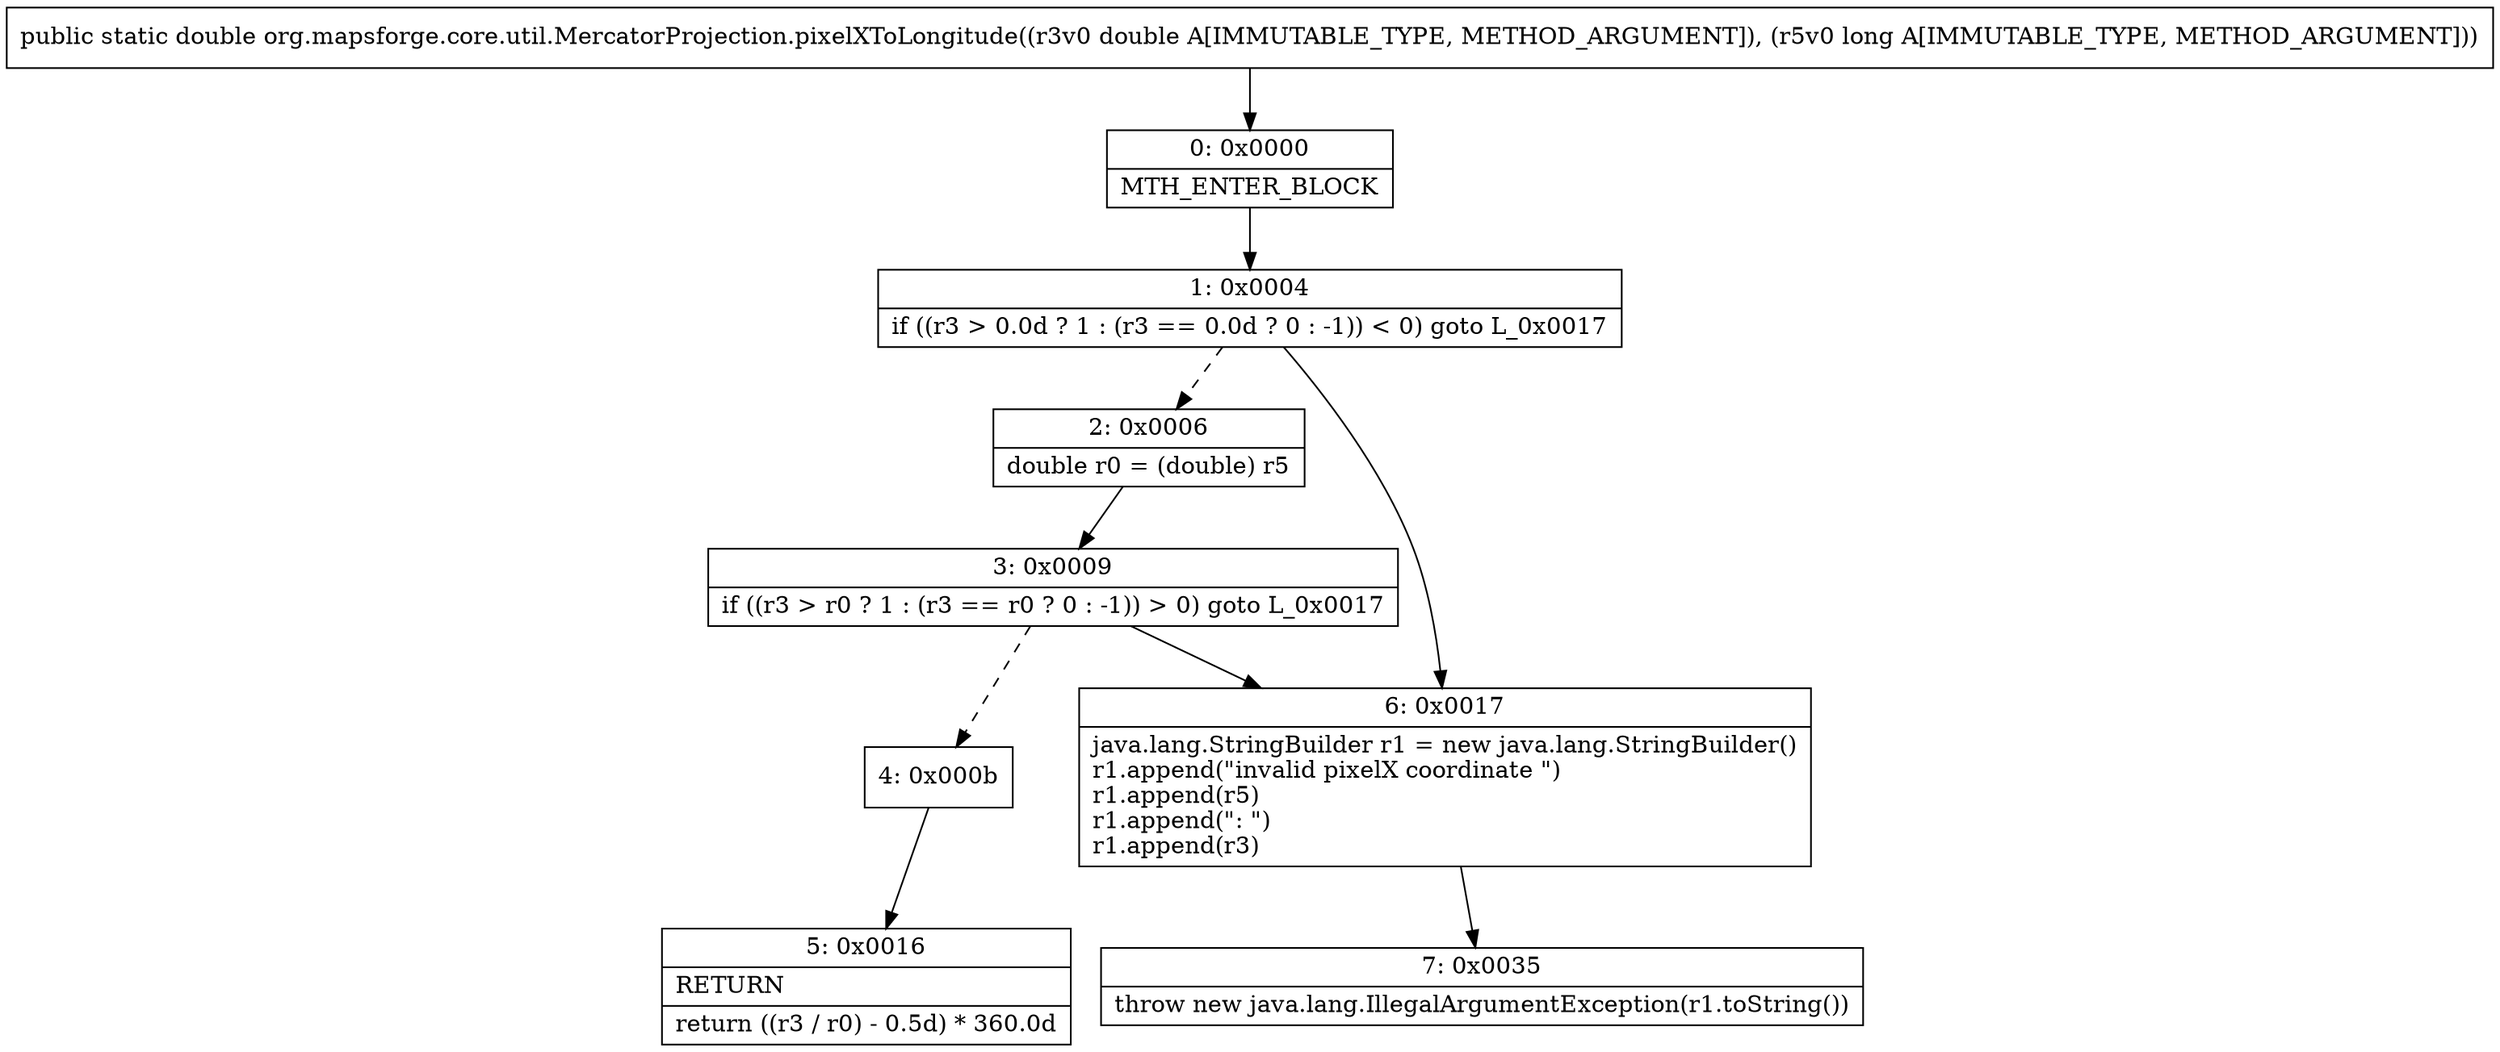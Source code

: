 digraph "CFG fororg.mapsforge.core.util.MercatorProjection.pixelXToLongitude(DJ)D" {
Node_0 [shape=record,label="{0\:\ 0x0000|MTH_ENTER_BLOCK\l}"];
Node_1 [shape=record,label="{1\:\ 0x0004|if ((r3 \> 0.0d ? 1 : (r3 == 0.0d ? 0 : \-1)) \< 0) goto L_0x0017\l}"];
Node_2 [shape=record,label="{2\:\ 0x0006|double r0 = (double) r5\l}"];
Node_3 [shape=record,label="{3\:\ 0x0009|if ((r3 \> r0 ? 1 : (r3 == r0 ? 0 : \-1)) \> 0) goto L_0x0017\l}"];
Node_4 [shape=record,label="{4\:\ 0x000b}"];
Node_5 [shape=record,label="{5\:\ 0x0016|RETURN\l|return ((r3 \/ r0) \- 0.5d) * 360.0d\l}"];
Node_6 [shape=record,label="{6\:\ 0x0017|java.lang.StringBuilder r1 = new java.lang.StringBuilder()\lr1.append(\"invalid pixelX coordinate \")\lr1.append(r5)\lr1.append(\": \")\lr1.append(r3)\l}"];
Node_7 [shape=record,label="{7\:\ 0x0035|throw new java.lang.IllegalArgumentException(r1.toString())\l}"];
MethodNode[shape=record,label="{public static double org.mapsforge.core.util.MercatorProjection.pixelXToLongitude((r3v0 double A[IMMUTABLE_TYPE, METHOD_ARGUMENT]), (r5v0 long A[IMMUTABLE_TYPE, METHOD_ARGUMENT])) }"];
MethodNode -> Node_0;
Node_0 -> Node_1;
Node_1 -> Node_2[style=dashed];
Node_1 -> Node_6;
Node_2 -> Node_3;
Node_3 -> Node_4[style=dashed];
Node_3 -> Node_6;
Node_4 -> Node_5;
Node_6 -> Node_7;
}

